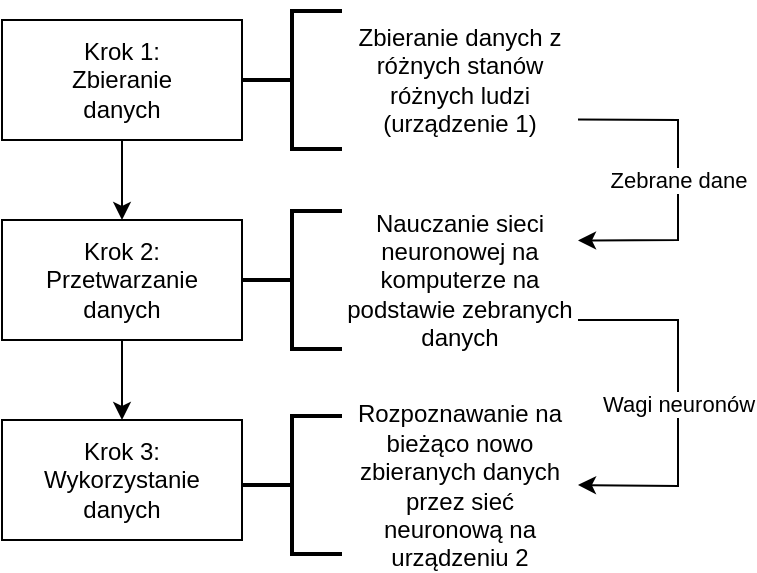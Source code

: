<mxfile version="20.4.1"><diagram id="DrzceEQymvO4h85DyX2X" name="Strona-1"><mxGraphModel dx="395" dy="199" grid="0" gridSize="10" guides="1" tooltips="1" connect="1" arrows="1" fold="1" page="1" pageScale="1" pageWidth="827" pageHeight="1169" math="0" shadow="0"><root><mxCell id="0"/><mxCell id="1" parent="0"/><mxCell id="arAHpS9kIwltgdGl-Qmo-2" value="" style="rounded=0;whiteSpace=wrap;html=1;" vertex="1" parent="1"><mxGeometry x="354" y="60" width="120" height="60" as="geometry"/></mxCell><mxCell id="arAHpS9kIwltgdGl-Qmo-3" value="&lt;div&gt;Krok 1:&lt;/div&gt;&lt;div&gt;Zbieranie danych&lt;br&gt;&lt;/div&gt;" style="text;html=1;strokeColor=none;fillColor=none;align=center;verticalAlign=middle;whiteSpace=wrap;rounded=0;" vertex="1" parent="1"><mxGeometry x="375" y="70.5" width="78" height="39" as="geometry"/></mxCell><mxCell id="arAHpS9kIwltgdGl-Qmo-4" value="" style="rounded=0;whiteSpace=wrap;html=1;" vertex="1" parent="1"><mxGeometry x="354" y="160" width="120" height="60" as="geometry"/></mxCell><mxCell id="arAHpS9kIwltgdGl-Qmo-5" value="&lt;div&gt;Krok 2:&lt;/div&gt;&lt;div&gt;Przetwarzanie danych&lt;br&gt;&lt;/div&gt;" style="text;html=1;strokeColor=none;fillColor=none;align=center;verticalAlign=middle;whiteSpace=wrap;rounded=0;" vertex="1" parent="1"><mxGeometry x="375" y="170.5" width="78" height="39" as="geometry"/></mxCell><mxCell id="arAHpS9kIwltgdGl-Qmo-6" value="" style="rounded=0;whiteSpace=wrap;html=1;" vertex="1" parent="1"><mxGeometry x="354" y="260" width="120" height="60" as="geometry"/></mxCell><mxCell id="arAHpS9kIwltgdGl-Qmo-7" value="&lt;div&gt;Krok 3:&lt;/div&gt;&lt;div&gt;Wykorzystanie danych&lt;br&gt;&lt;/div&gt;" style="text;html=1;strokeColor=none;fillColor=none;align=center;verticalAlign=middle;whiteSpace=wrap;rounded=0;" vertex="1" parent="1"><mxGeometry x="375" y="270.5" width="78" height="39" as="geometry"/></mxCell><mxCell id="arAHpS9kIwltgdGl-Qmo-8" value="" style="endArrow=classic;html=1;rounded=0;exitX=0.5;exitY=1;exitDx=0;exitDy=0;entryX=0.5;entryY=0;entryDx=0;entryDy=0;" edge="1" parent="1" source="arAHpS9kIwltgdGl-Qmo-2" target="arAHpS9kIwltgdGl-Qmo-4"><mxGeometry width="50" height="50" relative="1" as="geometry"><mxPoint x="464" y="267" as="sourcePoint"/><mxPoint x="514" y="217" as="targetPoint"/></mxGeometry></mxCell><mxCell id="arAHpS9kIwltgdGl-Qmo-9" value="" style="endArrow=classic;html=1;rounded=0;exitX=0.5;exitY=1;exitDx=0;exitDy=0;entryX=0.5;entryY=0;entryDx=0;entryDy=0;" edge="1" parent="1" source="arAHpS9kIwltgdGl-Qmo-4" target="arAHpS9kIwltgdGl-Qmo-6"><mxGeometry width="50" height="50" relative="1" as="geometry"><mxPoint x="563" y="203" as="sourcePoint"/><mxPoint x="563" y="243" as="targetPoint"/></mxGeometry></mxCell><mxCell id="arAHpS9kIwltgdGl-Qmo-10" value="Zbieranie danych z różnych stanów różnych ludzi (urządzenie 1)" style="text;html=1;strokeColor=none;fillColor=none;align=center;verticalAlign=middle;whiteSpace=wrap;rounded=0;" vertex="1" parent="1"><mxGeometry x="524" y="50.5" width="118" height="79" as="geometry"/></mxCell><mxCell id="arAHpS9kIwltgdGl-Qmo-11" value="" style="strokeWidth=2;html=1;shape=mxgraph.flowchart.annotation_2;align=left;labelPosition=right;pointerEvents=1;" vertex="1" parent="1"><mxGeometry x="474" y="55.5" width="50" height="69" as="geometry"/></mxCell><mxCell id="arAHpS9kIwltgdGl-Qmo-12" value="" style="strokeWidth=2;html=1;shape=mxgraph.flowchart.annotation_2;align=left;labelPosition=right;pointerEvents=1;" vertex="1" parent="1"><mxGeometry x="474" y="155.5" width="50" height="69" as="geometry"/></mxCell><mxCell id="arAHpS9kIwltgdGl-Qmo-13" value="" style="strokeWidth=2;html=1;shape=mxgraph.flowchart.annotation_2;align=left;labelPosition=right;pointerEvents=1;" vertex="1" parent="1"><mxGeometry x="474" y="258" width="50" height="69" as="geometry"/></mxCell><mxCell id="arAHpS9kIwltgdGl-Qmo-14" value="Nauczanie sieci neuronowej na komputerze na podstawie zebranych danych " style="text;html=1;strokeColor=none;fillColor=none;align=center;verticalAlign=middle;whiteSpace=wrap;rounded=0;" vertex="1" parent="1"><mxGeometry x="524" y="150.5" width="118" height="79" as="geometry"/></mxCell><mxCell id="arAHpS9kIwltgdGl-Qmo-15" value="Rozpoznawanie na bieżąco nowo zbieranych danych przez sieć neuronową na urządzeniu 2" style="text;html=1;strokeColor=none;fillColor=none;align=center;verticalAlign=middle;whiteSpace=wrap;rounded=0;" vertex="1" parent="1"><mxGeometry x="524" y="253" width="118" height="79" as="geometry"/></mxCell><mxCell id="arAHpS9kIwltgdGl-Qmo-16" value="" style="endArrow=classic;html=1;rounded=0;entryX=1;entryY=0.5;entryDx=0;entryDy=0;" edge="1" parent="1" target="arAHpS9kIwltgdGl-Qmo-15"><mxGeometry relative="1" as="geometry"><mxPoint x="642" y="210" as="sourcePoint"/><mxPoint x="756" y="189.71" as="targetPoint"/><Array as="points"><mxPoint x="692" y="210"/><mxPoint x="692" y="293"/></Array></mxGeometry></mxCell><mxCell id="arAHpS9kIwltgdGl-Qmo-17" value="Wagi neuronów" style="edgeLabel;resizable=0;html=1;align=center;verticalAlign=middle;" connectable="0" vertex="1" parent="arAHpS9kIwltgdGl-Qmo-16"><mxGeometry relative="1" as="geometry"/></mxCell><mxCell id="arAHpS9kIwltgdGl-Qmo-18" value="" style="endArrow=classic;html=1;rounded=0;entryX=1;entryY=0.25;entryDx=0;entryDy=0;exitX=1;exitY=0.75;exitDx=0;exitDy=0;" edge="1" parent="1" source="arAHpS9kIwltgdGl-Qmo-10" target="arAHpS9kIwltgdGl-Qmo-14"><mxGeometry relative="1" as="geometry"><mxPoint x="650" y="95" as="sourcePoint"/><mxPoint x="650" y="177.5" as="targetPoint"/><Array as="points"><mxPoint x="692" y="110"/><mxPoint x="692" y="170"/></Array></mxGeometry></mxCell><mxCell id="arAHpS9kIwltgdGl-Qmo-19" value="Zebrane dane" style="edgeLabel;resizable=0;html=1;align=center;verticalAlign=middle;" connectable="0" vertex="1" parent="arAHpS9kIwltgdGl-Qmo-18"><mxGeometry relative="1" as="geometry"/></mxCell></root></mxGraphModel></diagram></mxfile>